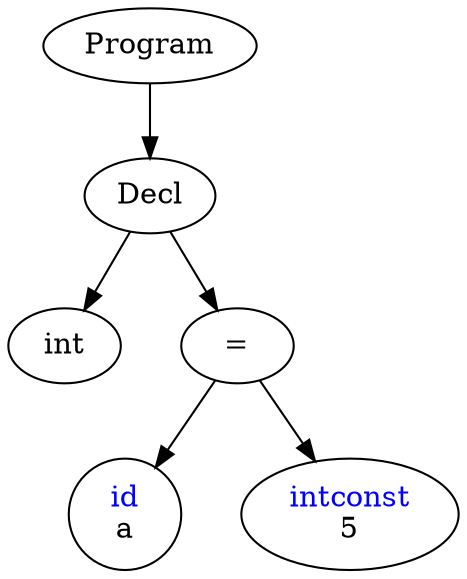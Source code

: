 digraph G
{
    nodesep = 0.4;
    ranksep = 0.5;
	NODE99377968[label=<Program>];
	NODE99378320[label=<Decl>];
	NODE99377968->NODE99378320
	NODE99377296[label=<int>];
	NODE99378320->NODE99377296
	NODE99377840[label=<=>];
	NODE99378320->NODE99377840
	NODE99378256[label=<<font color = "blue">id</font><br/>a>];
	NODE99377840->NODE99378256
	NODE99378096[label=<<font color = "blue">intconst</font><br/>5>];
	NODE99377840->NODE99378096
}